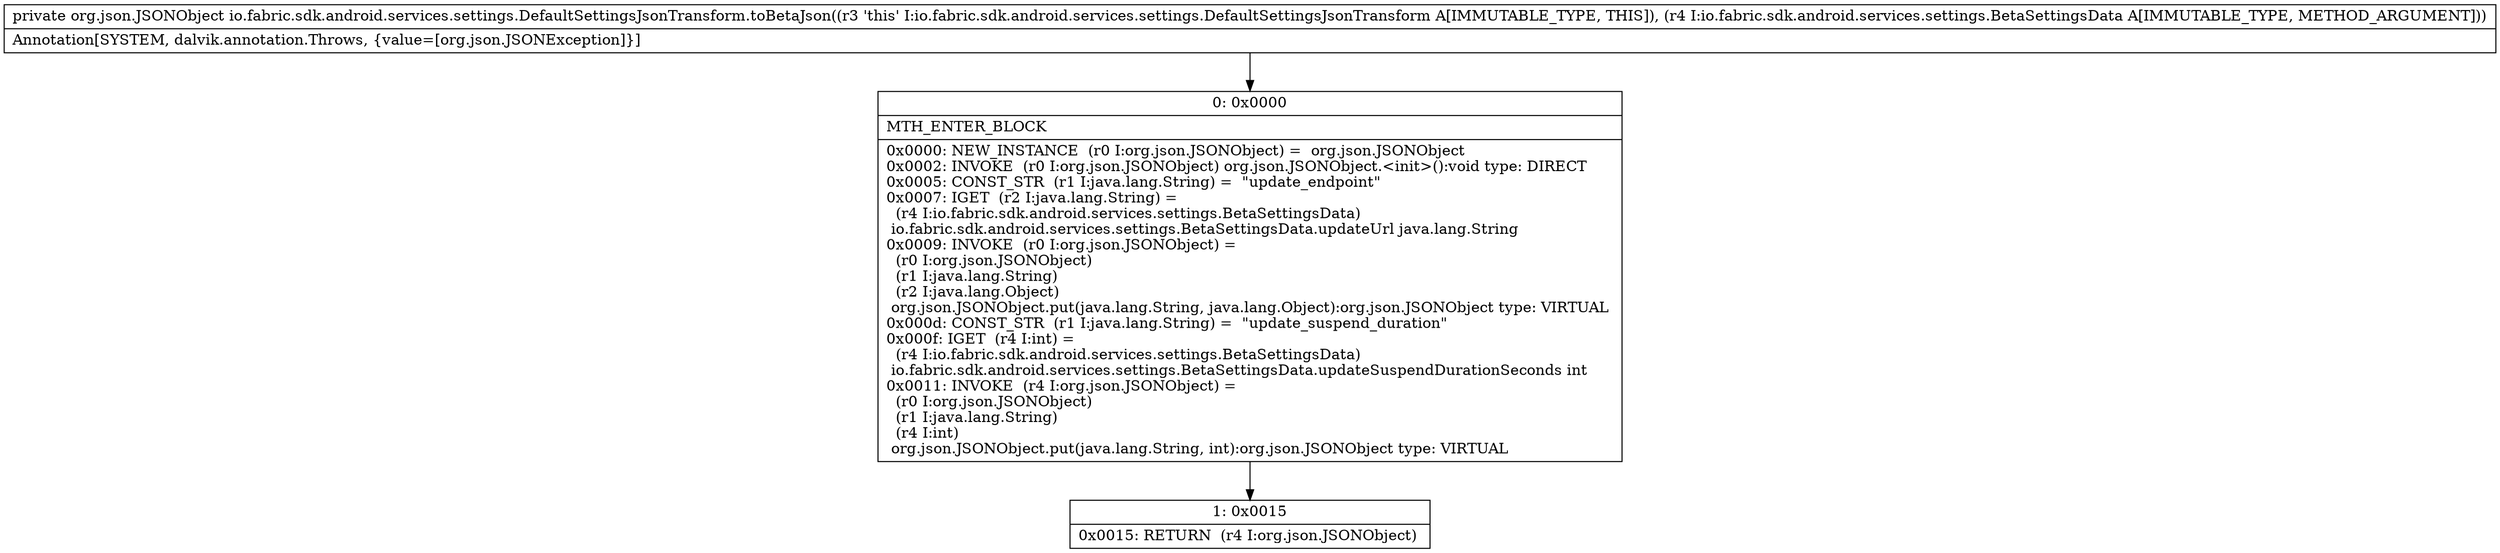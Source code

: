 digraph "CFG forio.fabric.sdk.android.services.settings.DefaultSettingsJsonTransform.toBetaJson(Lio\/fabric\/sdk\/android\/services\/settings\/BetaSettingsData;)Lorg\/json\/JSONObject;" {
Node_0 [shape=record,label="{0\:\ 0x0000|MTH_ENTER_BLOCK\l|0x0000: NEW_INSTANCE  (r0 I:org.json.JSONObject) =  org.json.JSONObject \l0x0002: INVOKE  (r0 I:org.json.JSONObject) org.json.JSONObject.\<init\>():void type: DIRECT \l0x0005: CONST_STR  (r1 I:java.lang.String) =  \"update_endpoint\" \l0x0007: IGET  (r2 I:java.lang.String) = \l  (r4 I:io.fabric.sdk.android.services.settings.BetaSettingsData)\l io.fabric.sdk.android.services.settings.BetaSettingsData.updateUrl java.lang.String \l0x0009: INVOKE  (r0 I:org.json.JSONObject) = \l  (r0 I:org.json.JSONObject)\l  (r1 I:java.lang.String)\l  (r2 I:java.lang.Object)\l org.json.JSONObject.put(java.lang.String, java.lang.Object):org.json.JSONObject type: VIRTUAL \l0x000d: CONST_STR  (r1 I:java.lang.String) =  \"update_suspend_duration\" \l0x000f: IGET  (r4 I:int) = \l  (r4 I:io.fabric.sdk.android.services.settings.BetaSettingsData)\l io.fabric.sdk.android.services.settings.BetaSettingsData.updateSuspendDurationSeconds int \l0x0011: INVOKE  (r4 I:org.json.JSONObject) = \l  (r0 I:org.json.JSONObject)\l  (r1 I:java.lang.String)\l  (r4 I:int)\l org.json.JSONObject.put(java.lang.String, int):org.json.JSONObject type: VIRTUAL \l}"];
Node_1 [shape=record,label="{1\:\ 0x0015|0x0015: RETURN  (r4 I:org.json.JSONObject) \l}"];
MethodNode[shape=record,label="{private org.json.JSONObject io.fabric.sdk.android.services.settings.DefaultSettingsJsonTransform.toBetaJson((r3 'this' I:io.fabric.sdk.android.services.settings.DefaultSettingsJsonTransform A[IMMUTABLE_TYPE, THIS]), (r4 I:io.fabric.sdk.android.services.settings.BetaSettingsData A[IMMUTABLE_TYPE, METHOD_ARGUMENT]))  | Annotation[SYSTEM, dalvik.annotation.Throws, \{value=[org.json.JSONException]\}]\l}"];
MethodNode -> Node_0;
Node_0 -> Node_1;
}

